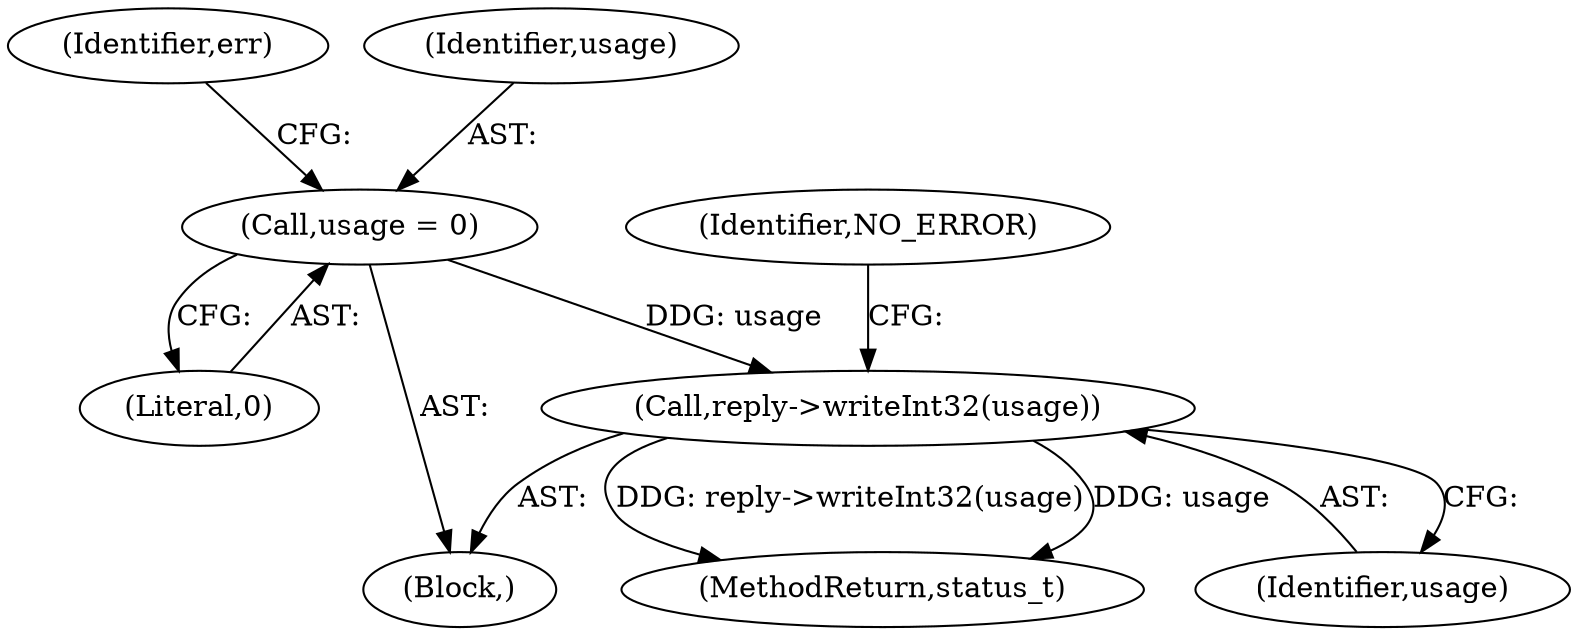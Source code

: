 digraph "0_Android_25be9ac20db51044e1b09ca67906355e4f328d48_0@API" {
"1000480" [label="(Call,reply->writeInt32(usage))"];
"1000467" [label="(Call,usage = 0)"];
"1000469" [label="(Literal,0)"];
"1000467" [label="(Call,usage = 0)"];
"1000472" [label="(Identifier,err)"];
"1000468" [label="(Identifier,usage)"];
"1000481" [label="(Identifier,usage)"];
"1001056" [label="(MethodReturn,status_t)"];
"1000480" [label="(Call,reply->writeInt32(usage))"];
"1000483" [label="(Identifier,NO_ERROR)"];
"1000451" [label="(Block,)"];
"1000480" -> "1000451"  [label="AST: "];
"1000480" -> "1000481"  [label="CFG: "];
"1000481" -> "1000480"  [label="AST: "];
"1000483" -> "1000480"  [label="CFG: "];
"1000480" -> "1001056"  [label="DDG: reply->writeInt32(usage)"];
"1000480" -> "1001056"  [label="DDG: usage"];
"1000467" -> "1000480"  [label="DDG: usage"];
"1000467" -> "1000451"  [label="AST: "];
"1000467" -> "1000469"  [label="CFG: "];
"1000468" -> "1000467"  [label="AST: "];
"1000469" -> "1000467"  [label="AST: "];
"1000472" -> "1000467"  [label="CFG: "];
}
